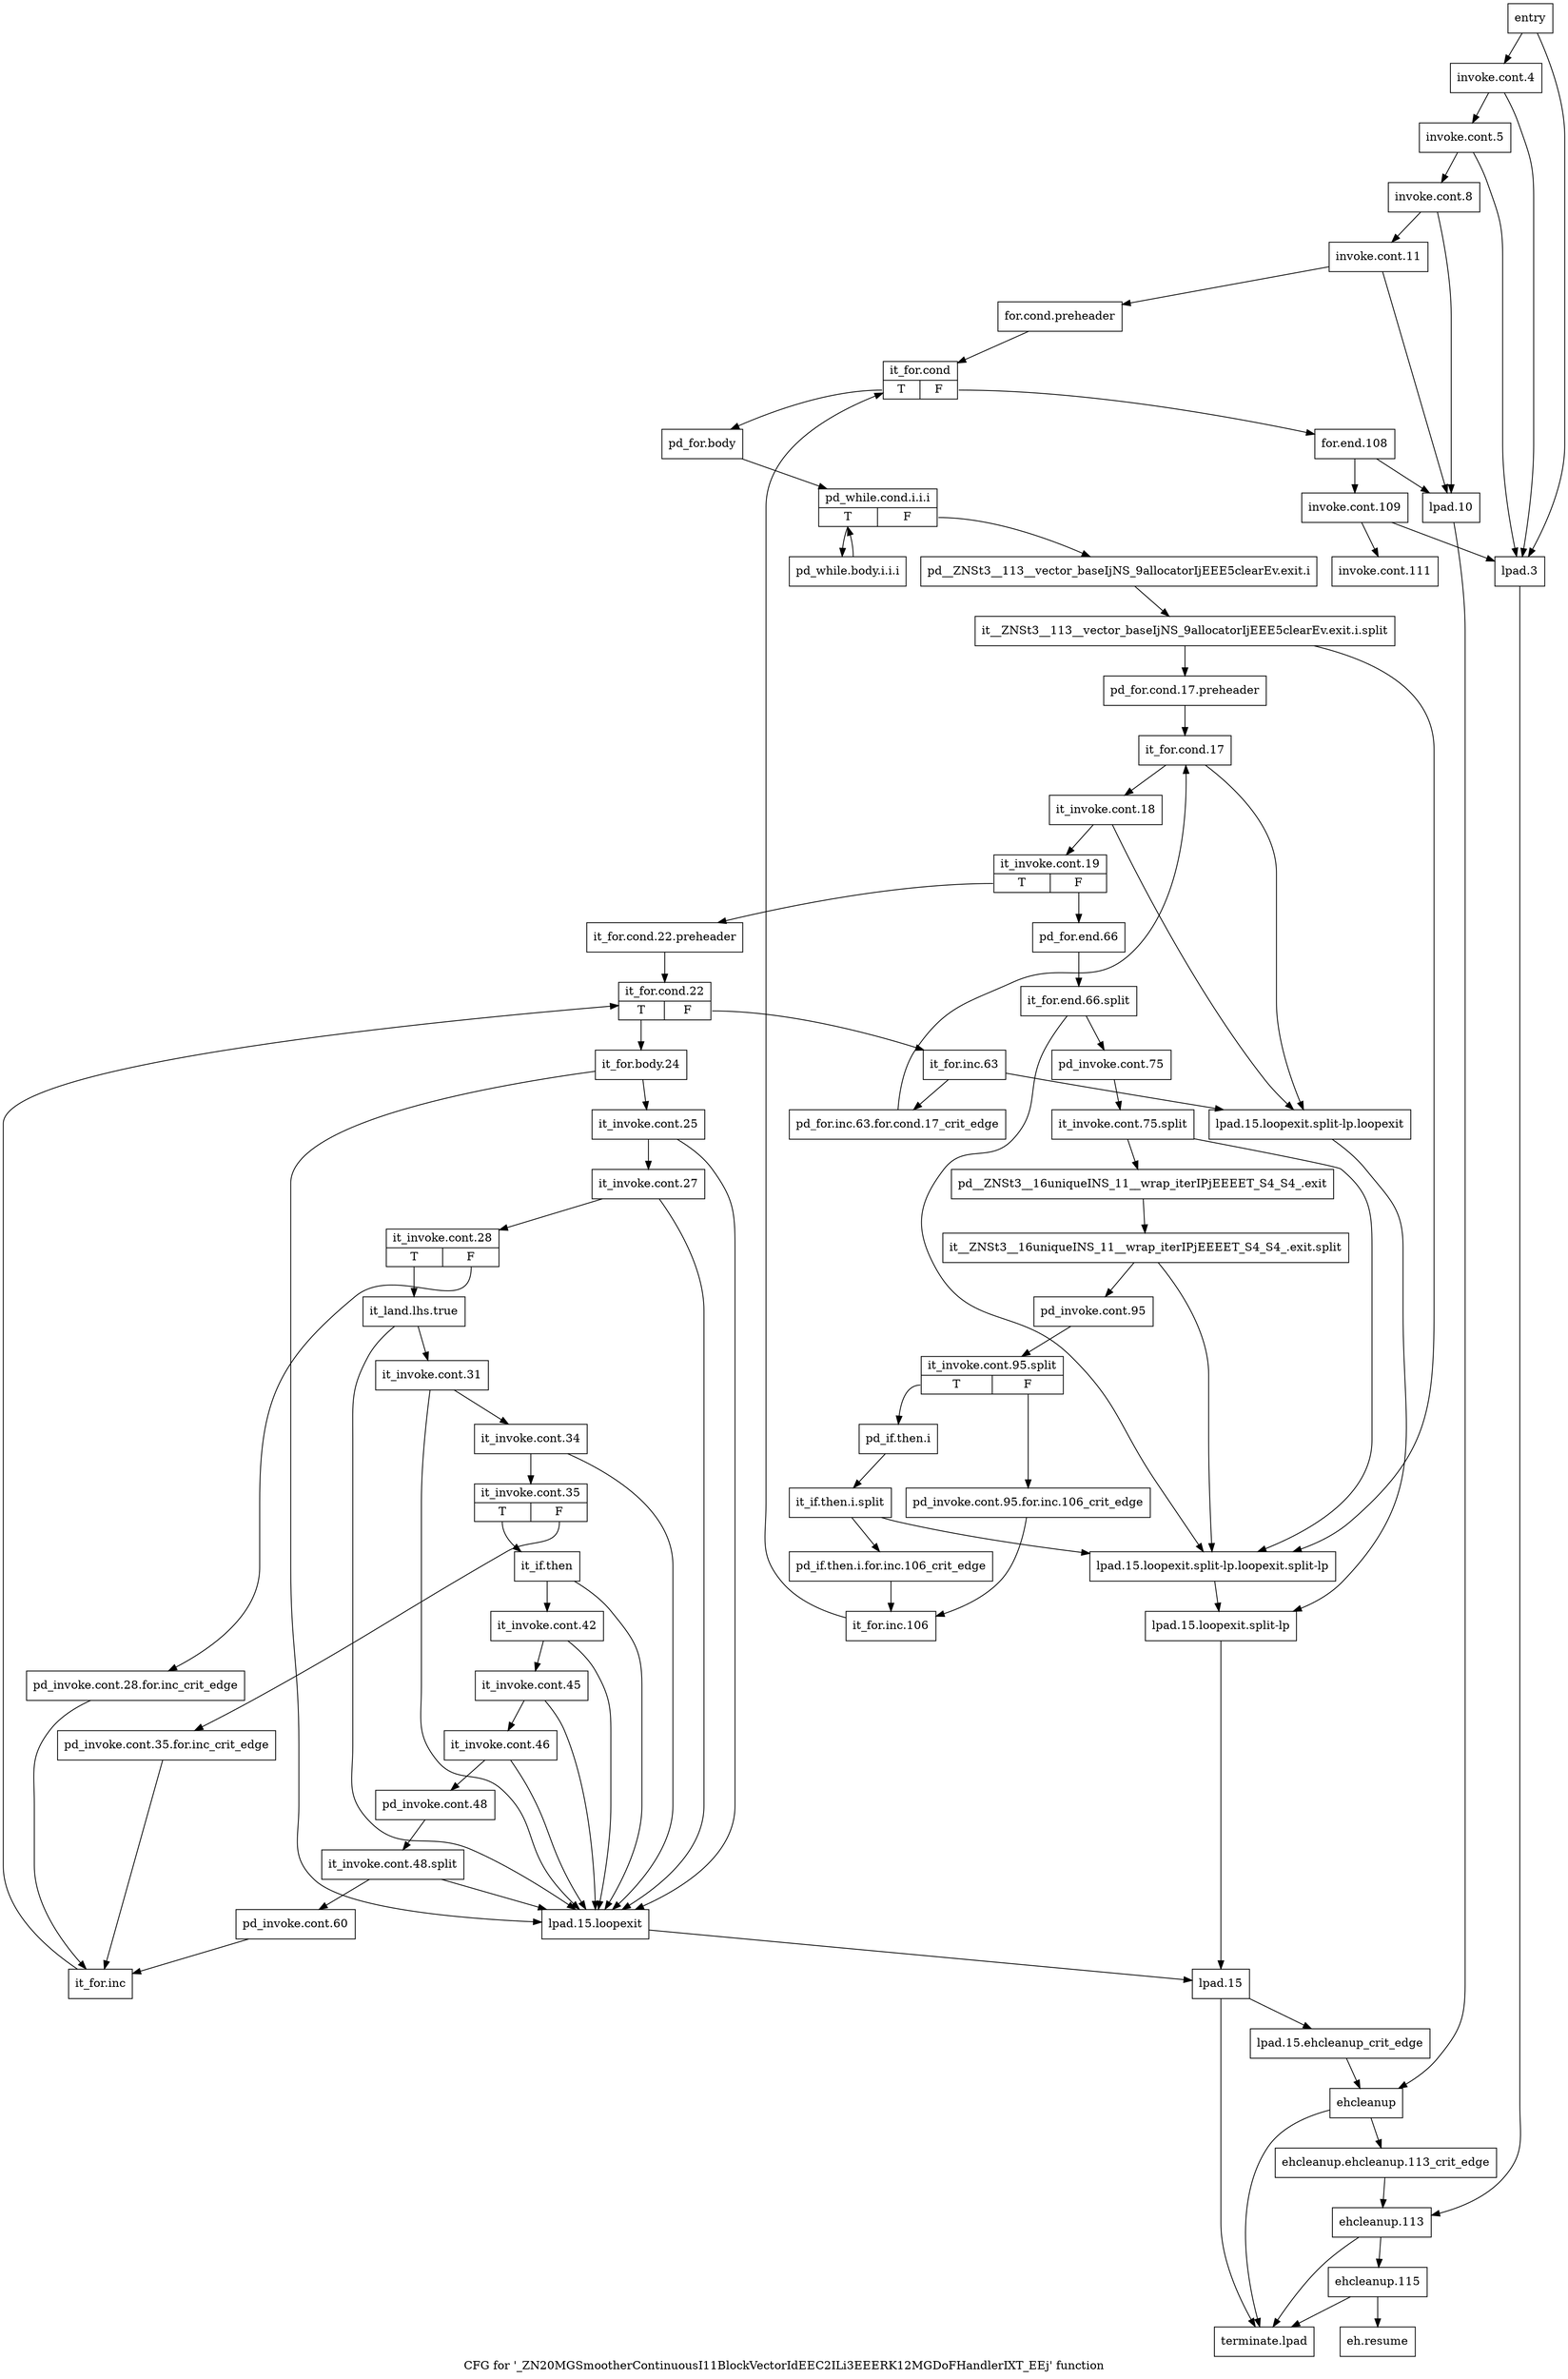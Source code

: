 digraph "CFG for '_ZN20MGSmootherContinuousI11BlockVectorIdEEC2ILi3EEERK12MGDoFHandlerIXT_EEj' function" {
	label="CFG for '_ZN20MGSmootherContinuousI11BlockVectorIdEEC2ILi3EEERK12MGDoFHandlerIXT_EEj' function";

	Node0x64ad470 [shape=record,label="{entry}"];
	Node0x64ad470 -> Node0x64ad4c0;
	Node0x64ad470 -> Node0x64c26b0;
	Node0x64ad4c0 [shape=record,label="{invoke.cont.4}"];
	Node0x64ad4c0 -> Node0x64ad510;
	Node0x64ad4c0 -> Node0x64c26b0;
	Node0x64ad510 [shape=record,label="{invoke.cont.5}"];
	Node0x64ad510 -> Node0x64ad560;
	Node0x64ad510 -> Node0x64c26b0;
	Node0x64ad560 [shape=record,label="{invoke.cont.8}"];
	Node0x64ad560 -> Node0x64c1da0;
	Node0x64ad560 -> Node0x64c2700;
	Node0x64c1da0 [shape=record,label="{invoke.cont.11}"];
	Node0x64c1da0 -> Node0x64c1df0;
	Node0x64c1da0 -> Node0x64c2700;
	Node0x64c1df0 [shape=record,label="{for.cond.preheader}"];
	Node0x64c1df0 -> Node0x64c1e40;
	Node0x64c1e40 [shape=record,label="{it_for.cond|{<s0>T|<s1>F}}"];
	Node0x64c1e40:s0 -> Node0x64c1e90;
	Node0x64c1e40:s1 -> Node0x64c2ca0;
	Node0x64c1e90 [shape=record,label="{pd_for.body}"];
	Node0x64c1e90 -> Node0x64c1ee0;
	Node0x64c1ee0 [shape=record,label="{pd_while.cond.i.i.i|{<s0>T|<s1>F}}"];
	Node0x64c1ee0:s0 -> Node0x64c1f30;
	Node0x64c1ee0:s1 -> Node0x64c1f80;
	Node0x64c1f30 [shape=record,label="{pd_while.body.i.i.i}"];
	Node0x64c1f30 -> Node0x64c1ee0;
	Node0x64c1f80 [shape=record,label="{pd__ZNSt3__113__vector_baseIjNS_9allocatorIjEEE5clearEv.exit.i}"];
	Node0x64c1f80 -> Node0xacf2550;
	Node0xacf2550 [shape=record,label="{it__ZNSt3__113__vector_baseIjNS_9allocatorIjEEE5clearEv.exit.i.split}"];
	Node0xacf2550 -> Node0x64c1fd0;
	Node0xacf2550 -> Node0x64c27f0;
	Node0x64c1fd0 [shape=record,label="{pd_for.cond.17.preheader}"];
	Node0x64c1fd0 -> Node0x64c2020;
	Node0x64c2020 [shape=record,label="{it_for.cond.17}"];
	Node0x64c2020 -> Node0x64c2070;
	Node0x64c2020 -> Node0x64c27a0;
	Node0x64c2070 [shape=record,label="{it_invoke.cont.18}"];
	Node0x64c2070 -> Node0x64c20c0;
	Node0x64c2070 -> Node0x64c27a0;
	Node0x64c20c0 [shape=record,label="{it_invoke.cont.19|{<s0>T|<s1>F}}"];
	Node0x64c20c0:s0 -> Node0x64c2110;
	Node0x64c20c0:s1 -> Node0x64c2a20;
	Node0x64c2110 [shape=record,label="{it_for.cond.22.preheader}"];
	Node0x64c2110 -> Node0x64c2160;
	Node0x64c2160 [shape=record,label="{it_for.cond.22|{<s0>T|<s1>F}}"];
	Node0x64c2160:s0 -> Node0x64c21b0;
	Node0x64c2160:s1 -> Node0x64c2980;
	Node0x64c21b0 [shape=record,label="{it_for.body.24}"];
	Node0x64c21b0 -> Node0x64c2200;
	Node0x64c21b0 -> Node0x64c2750;
	Node0x64c2200 [shape=record,label="{it_invoke.cont.25}"];
	Node0x64c2200 -> Node0x64c2250;
	Node0x64c2200 -> Node0x64c2750;
	Node0x64c2250 [shape=record,label="{it_invoke.cont.27}"];
	Node0x64c2250 -> Node0x64c22a0;
	Node0x64c2250 -> Node0x64c2750;
	Node0x64c22a0 [shape=record,label="{it_invoke.cont.28|{<s0>T|<s1>F}}"];
	Node0x64c22a0:s0 -> Node0x64c2340;
	Node0x64c22a0:s1 -> Node0x64c22f0;
	Node0x64c22f0 [shape=record,label="{pd_invoke.cont.28.for.inc_crit_edge}"];
	Node0x64c22f0 -> Node0x64c2930;
	Node0x64c2340 [shape=record,label="{it_land.lhs.true}"];
	Node0x64c2340 -> Node0x64c2390;
	Node0x64c2340 -> Node0x64c2750;
	Node0x64c2390 [shape=record,label="{it_invoke.cont.31}"];
	Node0x64c2390 -> Node0x64c23e0;
	Node0x64c2390 -> Node0x64c2750;
	Node0x64c23e0 [shape=record,label="{it_invoke.cont.34}"];
	Node0x64c23e0 -> Node0x64c2430;
	Node0x64c23e0 -> Node0x64c2750;
	Node0x64c2430 [shape=record,label="{it_invoke.cont.35|{<s0>T|<s1>F}}"];
	Node0x64c2430:s0 -> Node0x64c24d0;
	Node0x64c2430:s1 -> Node0x64c2480;
	Node0x64c2480 [shape=record,label="{pd_invoke.cont.35.for.inc_crit_edge}"];
	Node0x64c2480 -> Node0x64c2930;
	Node0x64c24d0 [shape=record,label="{it_if.then}"];
	Node0x64c24d0 -> Node0x64c2520;
	Node0x64c24d0 -> Node0x64c2750;
	Node0x64c2520 [shape=record,label="{it_invoke.cont.42}"];
	Node0x64c2520 -> Node0x64c2570;
	Node0x64c2520 -> Node0x64c2750;
	Node0x64c2570 [shape=record,label="{it_invoke.cont.45}"];
	Node0x64c2570 -> Node0x64c25c0;
	Node0x64c2570 -> Node0x64c2750;
	Node0x64c25c0 [shape=record,label="{it_invoke.cont.46}"];
	Node0x64c25c0 -> Node0x64c2610;
	Node0x64c25c0 -> Node0x64c2750;
	Node0x64c2610 [shape=record,label="{pd_invoke.cont.48}"];
	Node0x64c2610 -> Node0xacf2320;
	Node0xacf2320 [shape=record,label="{it_invoke.cont.48.split}"];
	Node0xacf2320 -> Node0x64c2660;
	Node0xacf2320 -> Node0x64c2750;
	Node0x64c2660 [shape=record,label="{pd_invoke.cont.60}"];
	Node0x64c2660 -> Node0x64c2930;
	Node0x64c26b0 [shape=record,label="{lpad.3}"];
	Node0x64c26b0 -> Node0x64c2e30;
	Node0x64c2700 [shape=record,label="{lpad.10}"];
	Node0x64c2700 -> Node0x64c2d90;
	Node0x64c2750 [shape=record,label="{lpad.15.loopexit}"];
	Node0x64c2750 -> Node0x64c2890;
	Node0x64c27a0 [shape=record,label="{lpad.15.loopexit.split-lp.loopexit}"];
	Node0x64c27a0 -> Node0x64c2840;
	Node0x64c27f0 [shape=record,label="{lpad.15.loopexit.split-lp.loopexit.split-lp}"];
	Node0x64c27f0 -> Node0x64c2840;
	Node0x64c2840 [shape=record,label="{lpad.15.loopexit.split-lp}"];
	Node0x64c2840 -> Node0x64c2890;
	Node0x64c2890 [shape=record,label="{lpad.15}"];
	Node0x64c2890 -> Node0x64c28e0;
	Node0x64c2890 -> Node0x64c2f20;
	Node0x64c28e0 [shape=record,label="{lpad.15.ehcleanup_crit_edge}"];
	Node0x64c28e0 -> Node0x64c2d90;
	Node0x64c2930 [shape=record,label="{it_for.inc}"];
	Node0x64c2930 -> Node0x64c2160;
	Node0x64c2980 [shape=record,label="{it_for.inc.63}"];
	Node0x64c2980 -> Node0x64c29d0;
	Node0x64c2980 -> Node0x64c27a0;
	Node0x64c29d0 [shape=record,label="{pd_for.inc.63.for.cond.17_crit_edge}"];
	Node0x64c29d0 -> Node0x64c2020;
	Node0x64c2a20 [shape=record,label="{pd_for.end.66}"];
	Node0x64c2a20 -> Node0xacf2050;
	Node0xacf2050 [shape=record,label="{it_for.end.66.split}"];
	Node0xacf2050 -> Node0x64c2a70;
	Node0xacf2050 -> Node0x64c27f0;
	Node0x64c2a70 [shape=record,label="{pd_invoke.cont.75}"];
	Node0x64c2a70 -> Node0xacf2140;
	Node0xacf2140 [shape=record,label="{it_invoke.cont.75.split}"];
	Node0xacf2140 -> Node0x64c2ac0;
	Node0xacf2140 -> Node0x64c27f0;
	Node0x64c2ac0 [shape=record,label="{pd__ZNSt3__16uniqueINS_11__wrap_iterIPjEEEET_S4_S4_.exit}"];
	Node0x64c2ac0 -> Node0xacf1fb0;
	Node0xacf1fb0 [shape=record,label="{it__ZNSt3__16uniqueINS_11__wrap_iterIPjEEEET_S4_S4_.exit.split}"];
	Node0xacf1fb0 -> Node0x64c2b10;
	Node0xacf1fb0 -> Node0x64c27f0;
	Node0x64c2b10 [shape=record,label="{pd_invoke.cont.95}"];
	Node0x64c2b10 -> Node0xacf2000;
	Node0xacf2000 [shape=record,label="{it_invoke.cont.95.split|{<s0>T|<s1>F}}"];
	Node0xacf2000:s0 -> Node0x64c2bb0;
	Node0xacf2000:s1 -> Node0x64c2b60;
	Node0x64c2b60 [shape=record,label="{pd_invoke.cont.95.for.inc.106_crit_edge}"];
	Node0x64c2b60 -> Node0x64c2c50;
	Node0x64c2bb0 [shape=record,label="{pd_if.then.i}"];
	Node0x64c2bb0 -> Node0xacf20a0;
	Node0xacf20a0 [shape=record,label="{it_if.then.i.split}"];
	Node0xacf20a0 -> Node0x64c2c00;
	Node0xacf20a0 -> Node0x64c27f0;
	Node0x64c2c00 [shape=record,label="{pd_if.then.i.for.inc.106_crit_edge}"];
	Node0x64c2c00 -> Node0x64c2c50;
	Node0x64c2c50 [shape=record,label="{it_for.inc.106}"];
	Node0x64c2c50 -> Node0x64c1e40;
	Node0x64c2ca0 [shape=record,label="{for.end.108}"];
	Node0x64c2ca0 -> Node0x64c2cf0;
	Node0x64c2ca0 -> Node0x64c2700;
	Node0x64c2cf0 [shape=record,label="{invoke.cont.109}"];
	Node0x64c2cf0 -> Node0x64c2d40;
	Node0x64c2cf0 -> Node0x64c26b0;
	Node0x64c2d40 [shape=record,label="{invoke.cont.111}"];
	Node0x64c2d90 [shape=record,label="{ehcleanup}"];
	Node0x64c2d90 -> Node0x64c2de0;
	Node0x64c2d90 -> Node0x64c2f20;
	Node0x64c2de0 [shape=record,label="{ehcleanup.ehcleanup.113_crit_edge}"];
	Node0x64c2de0 -> Node0x64c2e30;
	Node0x64c2e30 [shape=record,label="{ehcleanup.113}"];
	Node0x64c2e30 -> Node0x64c2e80;
	Node0x64c2e30 -> Node0x64c2f20;
	Node0x64c2e80 [shape=record,label="{ehcleanup.115}"];
	Node0x64c2e80 -> Node0x64c2ed0;
	Node0x64c2e80 -> Node0x64c2f20;
	Node0x64c2ed0 [shape=record,label="{eh.resume}"];
	Node0x64c2f20 [shape=record,label="{terminate.lpad}"];
}
